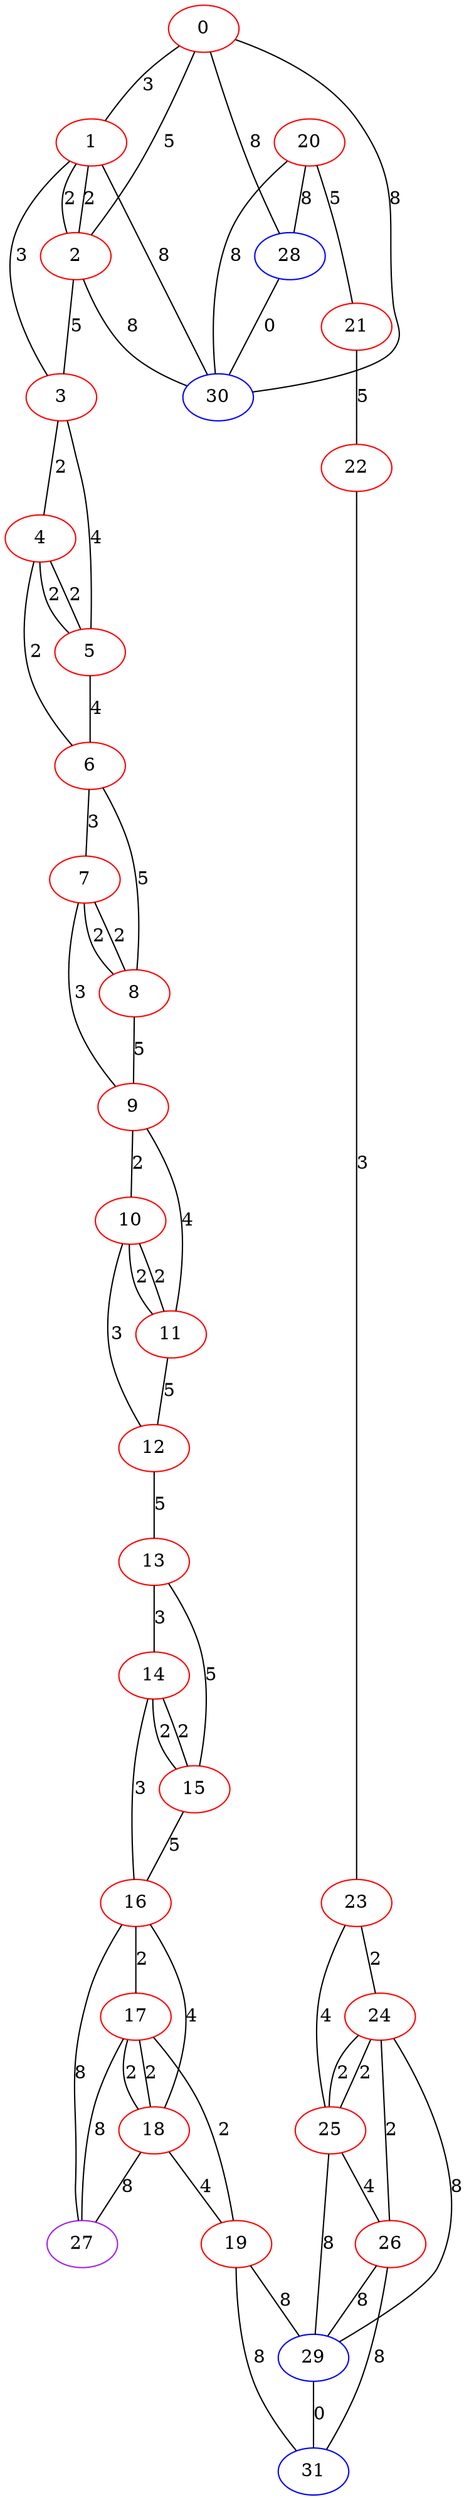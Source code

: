 graph "" {
0 [color=red, weight=1];
1 [color=red, weight=1];
2 [color=red, weight=1];
3 [color=red, weight=1];
4 [color=red, weight=1];
5 [color=red, weight=1];
6 [color=red, weight=1];
7 [color=red, weight=1];
8 [color=red, weight=1];
9 [color=red, weight=1];
10 [color=red, weight=1];
11 [color=red, weight=1];
12 [color=red, weight=1];
13 [color=red, weight=1];
14 [color=red, weight=1];
15 [color=red, weight=1];
16 [color=red, weight=1];
17 [color=red, weight=1];
18 [color=red, weight=1];
19 [color=red, weight=1];
20 [color=red, weight=1];
21 [color=red, weight=1];
22 [color=red, weight=1];
23 [color=red, weight=1];
24 [color=red, weight=1];
25 [color=red, weight=1];
26 [color=red, weight=1];
27 [color=purple, weight=4];
28 [color=blue, weight=3];
29 [color=blue, weight=3];
30 [color=blue, weight=3];
31 [color=blue, weight=3];
0 -- 1  [key=0, label=3];
0 -- 2  [key=0, label=5];
0 -- 28  [key=0, label=8];
0 -- 30  [key=0, label=8];
1 -- 2  [key=0, label=2];
1 -- 2  [key=1, label=2];
1 -- 3  [key=0, label=3];
1 -- 30  [key=0, label=8];
2 -- 3  [key=0, label=5];
2 -- 30  [key=0, label=8];
3 -- 4  [key=0, label=2];
3 -- 5  [key=0, label=4];
4 -- 5  [key=0, label=2];
4 -- 5  [key=1, label=2];
4 -- 6  [key=0, label=2];
5 -- 6  [key=0, label=4];
6 -- 8  [key=0, label=5];
6 -- 7  [key=0, label=3];
7 -- 8  [key=0, label=2];
7 -- 8  [key=1, label=2];
7 -- 9  [key=0, label=3];
8 -- 9  [key=0, label=5];
9 -- 10  [key=0, label=2];
9 -- 11  [key=0, label=4];
10 -- 11  [key=0, label=2];
10 -- 11  [key=1, label=2];
10 -- 12  [key=0, label=3];
11 -- 12  [key=0, label=5];
12 -- 13  [key=0, label=5];
13 -- 14  [key=0, label=3];
13 -- 15  [key=0, label=5];
14 -- 16  [key=0, label=3];
14 -- 15  [key=0, label=2];
14 -- 15  [key=1, label=2];
15 -- 16  [key=0, label=5];
16 -- 17  [key=0, label=2];
16 -- 18  [key=0, label=4];
16 -- 27  [key=0, label=8];
17 -- 27  [key=0, label=8];
17 -- 18  [key=0, label=2];
17 -- 18  [key=1, label=2];
17 -- 19  [key=0, label=2];
18 -- 19  [key=0, label=4];
18 -- 27  [key=0, label=8];
19 -- 29  [key=0, label=8];
19 -- 31  [key=0, label=8];
20 -- 28  [key=0, label=8];
20 -- 21  [key=0, label=5];
20 -- 30  [key=0, label=8];
21 -- 22  [key=0, label=5];
22 -- 23  [key=0, label=3];
23 -- 24  [key=0, label=2];
23 -- 25  [key=0, label=4];
24 -- 25  [key=0, label=2];
24 -- 25  [key=1, label=2];
24 -- 26  [key=0, label=2];
24 -- 29  [key=0, label=8];
25 -- 26  [key=0, label=4];
25 -- 29  [key=0, label=8];
26 -- 29  [key=0, label=8];
26 -- 31  [key=0, label=8];
28 -- 30  [key=0, label=0];
29 -- 31  [key=0, label=0];
}
